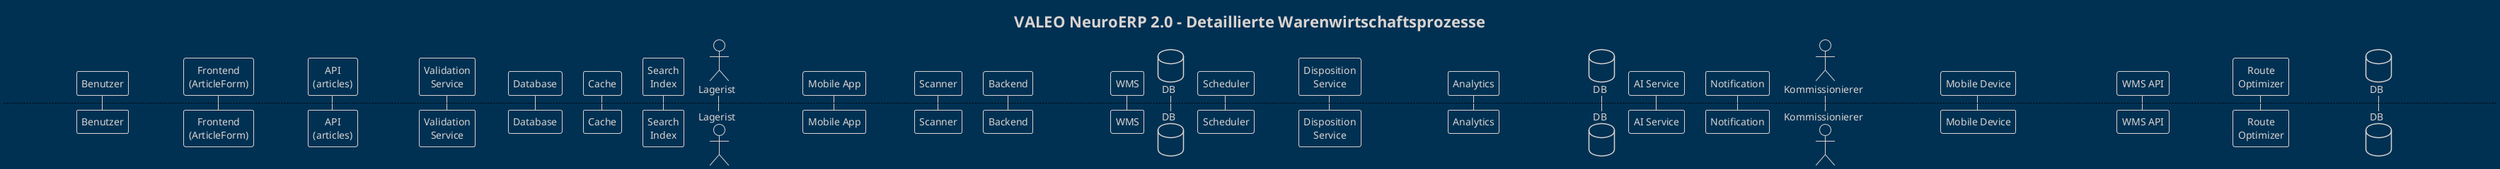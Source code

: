 @startuml Detaillierte_WaWi_Prozesse
!theme blueprint

page 2x2
title VALEO NeuroERP 2.0 - Detaillierte Warenwirtschaftsprozesse

' Seite 1: Artikelanlage mit allen Details
newpage Artikelstammdaten-Workflow

participant "Benutzer" as USER
participant "Frontend\n(ArticleForm)" as UI
participant "API\n(articles)" as API
participant "Validation\nService" as VAL
participant "Database" as DB
participant "Cache" as CACHE
participant "Search\nIndex" as SEARCH

USER -> UI: Neue Artikelanlage
activate UI

UI -> UI: Formular anzeigen
note right: - Pflichtfelder markiert\n- Validierung clientseitig

USER -> UI: Grunddaten eingeben
note left
  - Bezeichnung
  - Beschreibung
  - EAN/GTIN
  - Kategorie
  - Einheit
end note

UI -> VAL: Live-Validierung
VAL -> VAL: Prüfe EAN-Format
VAL -> API: Prüfe EAN-Dublette
API -> DB: SELECT * FROM articles\nWHERE ean = ?
DB --> API: Ergebnis
API --> VAL: Eindeutigkeit
VAL --> UI: Validierungsstatus

USER -> UI: Preise eingeben
note left
  - Einkaufspreis
  - Verkaufspreis
  - Aktionspreis
  - Staffelpreise
end note

UI -> UI: Margin berechnen
UI -> UI: Preise validieren

USER -> UI: Lagerparameter
note left
  - Mindestbestand
  - Meldebestand
  - Maximalbestand
  - Dispositionsart
end note

USER -> UI: Speichern
UI -> API: POST /api/v2/articles
activate API

API -> VAL: Servervalidierung
VAL -> VAL: Business Rules
note right
  - VK > EK
  - Meldebestand < Max
  - Pflichtfelder
end note

API -> DB: BEGIN TRANSACTION
API -> DB: INSERT INTO articles
API -> DB: INSERT INTO article_prices
API -> DB: INSERT INTO article_extended

alt Variantenartikel
  API -> DB: INSERT INTO article_variants
  loop Für jede Variante
    API -> DB: INSERT Variante
  end
end

API -> DB: COMMIT
DB --> API: Artikel-ID

API -> CACHE: Invalidate artikel:*
API -> SEARCH: Index Artikel
API -> API: Event: ArticleCreated

API --> UI: 201 Created + Artikel
deactivate API

UI -> UI: Erfolg anzeigen
UI -> UI: Zu Detailansicht
deactivate UI

' Seite 2: Wareneingang
newpage Wareneingang-Prozess

actor "Lagerist" as LAGER
participant "Mobile App" as APP
participant "Scanner" as SCAN
participant "Backend" as BACK
participant "WMS" as WMS
database "DB" as DB2

LAGER -> APP: Wareneingang starten
APP -> APP: Lieferantenauswahl

LAGER -> SCAN: Lieferschein scannen
SCAN -> APP: Barcode/QR-Data
APP -> BACK: GET /api/v2/deliveries/{code}
BACK -> DB2: Lieferung suchen
alt Lieferavis vorhanden
  DB2 --> BACK: Lieferdaten
  BACK --> APP: Sollpositionen
  APP -> APP: Soll/Ist Vergleich
else Keine Avisierung
  APP -> APP: Manuelle Erfassung
end

loop Für jede Position
  LAGER -> SCAN: Artikel scannen
  SCAN -> APP: EAN/Artikelnummer
  
  APP -> BACK: GET /api/v2/articles/by-ean/{ean}
  BACK --> APP: Artikeldaten
  
  APP -> APP: Position anzeigen
  LAGER -> APP: Menge eingeben
  
  alt Chargenartikel
    LAGER -> APP: Charge erfassen
    LAGER -> APP: MHD eingeben
  end
  
  APP -> APP: Zwischenspeichern
end

LAGER -> APP: Qualitätskontrolle
alt Mängel vorhanden
  APP -> APP: Reklamation erfassen
  APP -> APP: Fotos anhängen
  APP -> BACK: POST /api/v2/complaints
end

LAGER -> APP: Wareneingang buchen
APP -> BACK: POST /api/v2/goods-receipts
activate BACK

BACK -> DB2: BEGIN TRANSACTION
loop Für jede Position
  BACK -> DB2: INSERT stock_movements
  BACK -> DB2: UPDATE articles.stock
  BACK -> WMS: Lagerplatz anfragen
  WMS --> BACK: Einlagerungsvorschlag
  BACK -> DB2: INSERT storage_locations
end
BACK -> DB2: COMMIT

BACK -> BACK: Event: GoodsReceived
BACK --> APP: Buchungsbeleg
deactivate BACK

APP -> APP: Etiketten drucken
LAGER -> LAGER: Ware einlagern

' Seite 3: Bestellvorschlag
newpage Automatischer Bestellvorschlag

participant "Scheduler" as CRON
participant "Disposition\nService" as DISP
participant "Analytics" as ANAL
database "DB" as DB3
participant "AI Service" as AI
participant "Notification" as NOTIFY

CRON -> DISP: Tägliche Disposition
activate DISP

DISP -> DB3: SELECT articles WHERE\nstock <= reorder_point
DB3 --> DISP: Artikel unter Meldebestand

loop Für jeden Artikel
  DISP -> ANAL: Verbrauchsanalyse
  ANAL -> DB3: SELECT stock_movements\nLAST 90 DAYS
  DB3 --> ANAL: Bewegungsdaten
  
  ANAL -> ANAL: Berechne
  note right
    - Durchschnittsverbrauch
    - Saisonalität
    - Trend
    - Wiederbeschaffungszeit
  end note
  
  ANAL --> DISP: Bedarfsprognose
  
  alt KI-Unterstützung aktiv
    DISP -> AI: Predict demand
    AI -> AI: ML-Modell
    note right
      - Historische Daten
      - Saisonmuster
      - Events/Feiertage
      - Wetterprognose
    end note
    AI --> DISP: Optimierte Menge
  end
  
  DISP -> DISP: Bestellmenge berechnen
  note left
    Menge = (Tagesdurchschnitt × 
    Wiederbeschaffungszeit) + 
    Sicherheitsbestand - 
    Aktueller Bestand - 
    Offene Bestellungen
  end note
end

DISP -> DB3: Lieferanten abrufen
DISP -> DISP: Nach Lieferant gruppieren
DISP -> DISP: Mindestbestellwerte prüfen

DISP -> DB3: INSERT purchase_proposals
DISP -> NOTIFY: Bestellvorschläge bereit
NOTIFY -> NOTIFY: E-Mail an Einkauf

deactivate DISP

' Seite 4: Kommissionierung
newpage Kommissionier-Workflow

actor "Kommissionierer" as KOMM
participant "Mobile Device" as MOB
participant "WMS API" as WAPI
participant "Route\nOptimizer" as ROUTE
database "DB" as DB4

KOMM -> MOB: Login + Lager wählen
MOB -> WAPI: GET /api/v2/picking-lists
WAPI -> DB4: Offene Aufträge
DB4 --> WAPI: Auftragsliste
WAPI --> MOB: Verfügbare Aufträge

KOMM -> MOB: Auftrag auswählen
MOB -> WAPI: POST /api/v2/picking/start/{order}
WAPI -> DB4: Auftrag sperren
WAPI -> DB4: Positionen laden

WAPI -> ROUTE: Optimize route
ROUTE -> ROUTE: Berechne kürzesten Weg
note right
  - Lagerplatztopologie
  - Artikelgewicht
  - Gangbreiten
  - Kommissionierart
end note
ROUTE --> WAPI: Optimierte Reihenfolge

WAPI --> MOB: Pickliste mit Route
MOB -> MOB: Navigation starten

loop Für jede Position
  MOB -> MOB: Zeige nächsten Lagerplatz
  MOB -> MOB: Zeige Artikel + Menge
  
  KOMM -> KOMM: Zum Lagerplatz gehen
  KOMM -> MOB: Lagerplatz scannen
  MOB -> MOB: Platz verifizieren
  
  KOMM -> MOB: Artikel scannen
  MOB -> MOB: Artikel verifizieren
  
  alt Seriennummer erforderlich
    KOMM -> MOB: SN scannen
    MOB -> WAPI: Validate SN
  end
  
  KOMM -> MOB: Menge bestätigen
  MOB -> WAPI: POST /api/v2/picking/confirm
  WAPI -> DB4: UPDATE pick_status
  
  alt Artikel nicht verfügbar
    MOB -> MOB: Fehlmenge erfassen
    MOB -> WAPI: Report shortage
    WAPI -> WAPI: Teillieferung
  end
end

KOMM -> MOB: Kommissionierung abschließen
MOB -> WAPI: POST /api/v2/picking/complete
WAPI -> DB4: UPDATE order_status
WAPI -> DB4: INSERT shipping_documents
WAPI -> WAPI: Generate labels

WAPI --> MOB: Versandetiketten
MOB -> MOB: Drucken
KOMM -> KOMM: Ware verpacken

@enduml